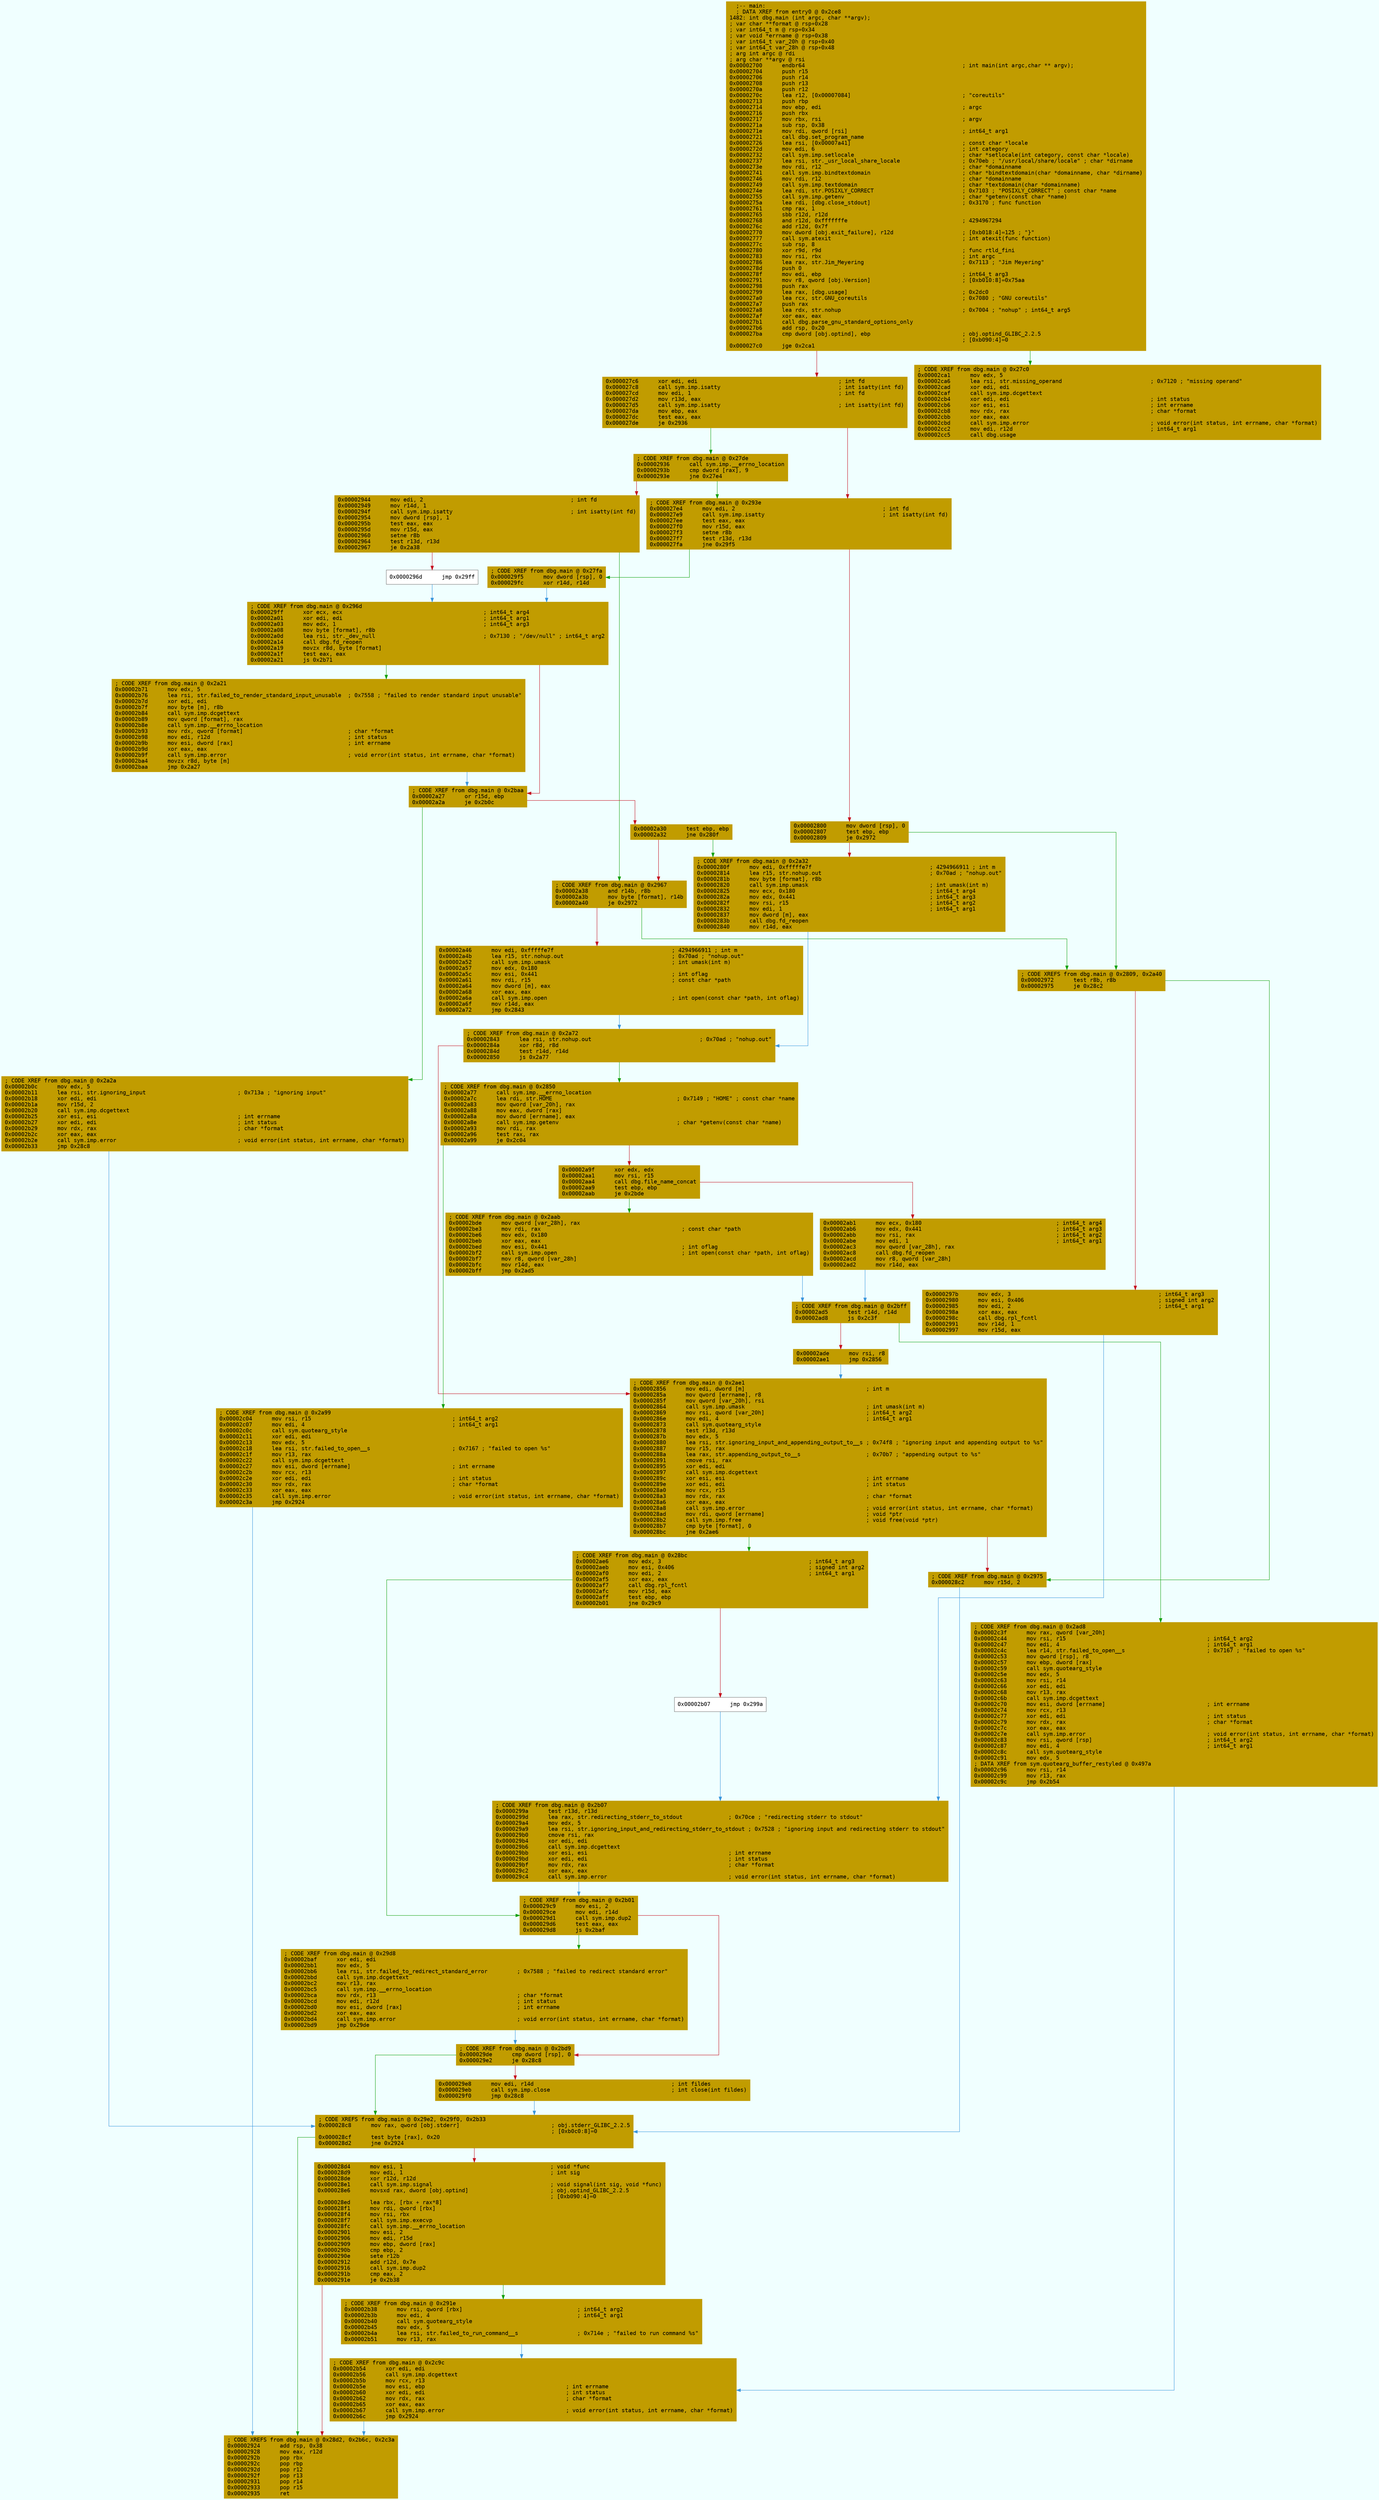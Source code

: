 digraph code {
	graph [bgcolor=azure fontsize=8 fontname="Courier" splines="ortho"];
	node [fillcolor=gray style=filled shape=box];
	edge [arrowhead="normal"];
	"0x00002700" [URL="dbg.main/0x00002700", fillcolor="#c19c00",color="#c19c00", fontname="Courier",label="  ;-- main:\l  ; DATA XREF from entry0 @ 0x2ce8\l1482: int dbg.main (int argc, char **argv);\l; var char **format @ rsp+0x28\l; var int64_t m @ rsp+0x34\l; var void *errname @ rsp+0x38\l; var int64_t var_20h @ rsp+0x40\l; var int64_t var_28h @ rsp+0x48\l; arg int argc @ rdi\l; arg char **argv @ rsi\l0x00002700      endbr64                                                ; int main(int argc,char ** argv);\l0x00002704      push r15\l0x00002706      push r14\l0x00002708      push r13\l0x0000270a      push r12\l0x0000270c      lea r12, [0x00007084]                                  ; \"coreutils\"\l0x00002713      push rbp\l0x00002714      mov ebp, edi                                           ; argc\l0x00002716      push rbx\l0x00002717      mov rbx, rsi                                           ; argv\l0x0000271a      sub rsp, 0x38\l0x0000271e      mov rdi, qword [rsi]                                   ; int64_t arg1\l0x00002721      call dbg.set_program_name\l0x00002726      lea rsi, [0x00007a41]                                  ; const char *locale\l0x0000272d      mov edi, 6                                             ; int category\l0x00002732      call sym.imp.setlocale                                 ; char *setlocale(int category, const char *locale)\l0x00002737      lea rsi, str._usr_local_share_locale                   ; 0x70eb ; \"/usr/local/share/locale\" ; char *dirname\l0x0000273e      mov rdi, r12                                           ; char *domainname\l0x00002741      call sym.imp.bindtextdomain                            ; char *bindtextdomain(char *domainname, char *dirname)\l0x00002746      mov rdi, r12                                           ; char *domainname\l0x00002749      call sym.imp.textdomain                                ; char *textdomain(char *domainname)\l0x0000274e      lea rdi, str.POSIXLY_CORRECT                           ; 0x7103 ; \"POSIXLY_CORRECT\" ; const char *name\l0x00002755      call sym.imp.getenv                                    ; char *getenv(const char *name)\l0x0000275a      lea rdi, [dbg.close_stdout]                            ; 0x3170 ; func function\l0x00002761      cmp rax, 1\l0x00002765      sbb r12d, r12d\l0x00002768      and r12d, 0xfffffffe                                   ; 4294967294\l0x0000276c      add r12d, 0x7f\l0x00002770      mov dword [obj.exit_failure], r12d                     ; [0xb018:4]=125 ; \"}\"\l0x00002777      call sym.atexit                                        ; int atexit(func function)\l0x0000277c      sub rsp, 8\l0x00002780      xor r9d, r9d                                           ; func rtld_fini\l0x00002783      mov rsi, rbx                                           ; int argc\l0x00002786      lea rax, str.Jim_Meyering                              ; 0x7113 ; \"Jim Meyering\"\l0x0000278d      push 0\l0x0000278f      mov edi, ebp                                           ; int64_t arg3\l0x00002791      mov r8, qword [obj.Version]                            ; [0xb010:8]=0x75aa\l0x00002798      push rax\l0x00002799      lea rax, [dbg.usage]                                   ; 0x2dc0\l0x000027a0      lea rcx, str.GNU_coreutils                             ; 0x7080 ; \"GNU coreutils\"\l0x000027a7      push rax\l0x000027a8      lea rdx, str.nohup                                     ; 0x7004 ; \"nohup\" ; int64_t arg5\l0x000027af      xor eax, eax\l0x000027b1      call dbg.parse_gnu_standard_options_only\l0x000027b6      add rsp, 0x20\l0x000027ba      cmp dword [obj.optind], ebp                            ; obj.optind_GLIBC_2.2.5\l                                                                       ; [0xb090:4]=0\l0x000027c0      jge 0x2ca1\l"]
	"0x000027c6" [URL="dbg.main/0x000027c6", fillcolor="#c19c00",color="#c19c00", fontname="Courier",label="0x000027c6      xor edi, edi                                           ; int fd\l0x000027c8      call sym.imp.isatty                                    ; int isatty(int fd)\l0x000027cd      mov edi, 1                                             ; int fd\l0x000027d2      mov r13d, eax\l0x000027d5      call sym.imp.isatty                                    ; int isatty(int fd)\l0x000027da      mov ebp, eax\l0x000027dc      test eax, eax\l0x000027de      je 0x2936\l"]
	"0x000027e4" [URL="dbg.main/0x000027e4", fillcolor="#c19c00",color="#c19c00", fontname="Courier",label="; CODE XREF from dbg.main @ 0x293e\l0x000027e4      mov edi, 2                                             ; int fd\l0x000027e9      call sym.imp.isatty                                    ; int isatty(int fd)\l0x000027ee      test eax, eax\l0x000027f0      mov r15d, eax\l0x000027f3      setne r8b\l0x000027f7      test r13d, r13d\l0x000027fa      jne 0x29f5\l"]
	"0x00002800" [URL="dbg.main/0x00002800", fillcolor="#c19c00",color="#c19c00", fontname="Courier",label="0x00002800      mov dword [rsp], 0\l0x00002807      test ebp, ebp\l0x00002809      je 0x2972\l"]
	"0x0000280f" [URL="dbg.main/0x0000280f", fillcolor="#c19c00",color="#c19c00", fontname="Courier",label="; CODE XREF from dbg.main @ 0x2a32\l0x0000280f      mov edi, 0xfffffe7f                                    ; 4294966911 ; int m\l0x00002814      lea r15, str.nohup.out                                 ; 0x70ad ; \"nohup.out\"\l0x0000281b      mov byte [format], r8b\l0x00002820      call sym.imp.umask                                     ; int umask(int m)\l0x00002825      mov ecx, 0x180                                         ; int64_t arg4\l0x0000282a      mov edx, 0x441                                         ; int64_t arg3\l0x0000282f      mov rsi, r15                                           ; int64_t arg2\l0x00002832      mov edi, 1                                             ; int64_t arg1\l0x00002837      mov dword [m], eax\l0x0000283b      call dbg.fd_reopen\l0x00002840      mov r14d, eax\l"]
	"0x00002843" [URL="dbg.main/0x00002843", fillcolor="#c19c00",color="#c19c00", fontname="Courier",label="; CODE XREF from dbg.main @ 0x2a72\l0x00002843      lea rsi, str.nohup.out                                 ; 0x70ad ; \"nohup.out\"\l0x0000284a      xor r8d, r8d\l0x0000284d      test r14d, r14d\l0x00002850      js 0x2a77\l"]
	"0x00002856" [URL="dbg.main/0x00002856", fillcolor="#c19c00",color="#c19c00", fontname="Courier",label="; CODE XREF from dbg.main @ 0x2ae1\l0x00002856      mov edi, dword [m]                                     ; int m\l0x0000285a      mov qword [errname], r8\l0x0000285f      mov qword [var_20h], rsi\l0x00002864      call sym.imp.umask                                     ; int umask(int m)\l0x00002869      mov rsi, qword [var_20h]                               ; int64_t arg2\l0x0000286e      mov edi, 4                                             ; int64_t arg1\l0x00002873      call sym.quotearg_style\l0x00002878      test r13d, r13d\l0x0000287b      mov edx, 5\l0x00002880      lea rsi, str.ignoring_input_and_appending_output_to__s ; 0x74f8 ; \"ignoring input and appending output to %s\"\l0x00002887      mov r15, rax\l0x0000288a      lea rax, str.appending_output_to__s                    ; 0x70b7 ; \"appending output to %s\"\l0x00002891      cmove rsi, rax\l0x00002895      xor edi, edi\l0x00002897      call sym.imp.dcgettext\l0x0000289c      xor esi, esi                                           ; int errname\l0x0000289e      xor edi, edi                                           ; int status\l0x000028a0      mov rcx, r15\l0x000028a3      mov rdx, rax                                           ; char *format\l0x000028a6      xor eax, eax\l0x000028a8      call sym.imp.error                                     ; void error(int status, int errname, char *format)\l0x000028ad      mov rdi, qword [errname]                               ; void *ptr\l0x000028b2      call sym.imp.free                                      ; void free(void *ptr)\l0x000028b7      cmp byte [format], 0\l0x000028bc      jne 0x2ae6\l"]
	"0x000028c2" [URL="dbg.main/0x000028c2", fillcolor="#c19c00",color="#c19c00", fontname="Courier",label="; CODE XREF from dbg.main @ 0x2975\l0x000028c2      mov r15d, 2\l"]
	"0x000028c8" [URL="dbg.main/0x000028c8", fillcolor="#c19c00",color="#c19c00", fontname="Courier",label="; CODE XREFS from dbg.main @ 0x29e2, 0x29f0, 0x2b33\l0x000028c8      mov rax, qword [obj.stderr]                            ; obj.stderr_GLIBC_2.2.5\l                                                                       ; [0xb0c0:8]=0\l0x000028cf      test byte [rax], 0x20\l0x000028d2      jne 0x2924\l"]
	"0x000028d4" [URL="dbg.main/0x000028d4", fillcolor="#c19c00",color="#c19c00", fontname="Courier",label="0x000028d4      mov esi, 1                                             ; void *func\l0x000028d9      mov edi, 1                                             ; int sig\l0x000028de      xor r12d, r12d\l0x000028e1      call sym.imp.signal                                    ; void signal(int sig, void *func)\l0x000028e6      movsxd rax, dword [obj.optind]                         ; obj.optind_GLIBC_2.2.5\l                                                                       ; [0xb090:4]=0\l0x000028ed      lea rbx, [rbx + rax*8]\l0x000028f1      mov rdi, qword [rbx]\l0x000028f4      mov rsi, rbx\l0x000028f7      call sym.imp.execvp\l0x000028fc      call sym.imp.__errno_location\l0x00002901      mov esi, 2\l0x00002906      mov edi, r15d\l0x00002909      mov ebp, dword [rax]\l0x0000290b      cmp ebp, 2\l0x0000290e      sete r12b\l0x00002912      add r12d, 0x7e\l0x00002916      call sym.imp.dup2\l0x0000291b      cmp eax, 2\l0x0000291e      je 0x2b38\l"]
	"0x00002924" [URL="dbg.main/0x00002924", fillcolor="#c19c00",color="#c19c00", fontname="Courier",label="; CODE XREFS from dbg.main @ 0x28d2, 0x2b6c, 0x2c3a\l0x00002924      add rsp, 0x38\l0x00002928      mov eax, r12d\l0x0000292b      pop rbx\l0x0000292c      pop rbp\l0x0000292d      pop r12\l0x0000292f      pop r13\l0x00002931      pop r14\l0x00002933      pop r15\l0x00002935      ret\l"]
	"0x00002936" [URL="dbg.main/0x00002936", fillcolor="#c19c00",color="#c19c00", fontname="Courier",label="; CODE XREF from dbg.main @ 0x27de\l0x00002936      call sym.imp.__errno_location\l0x0000293b      cmp dword [rax], 9\l0x0000293e      jne 0x27e4\l"]
	"0x00002944" [URL="dbg.main/0x00002944", fillcolor="#c19c00",color="#c19c00", fontname="Courier",label="0x00002944      mov edi, 2                                             ; int fd\l0x00002949      mov r14d, 1\l0x0000294f      call sym.imp.isatty                                    ; int isatty(int fd)\l0x00002954      mov dword [rsp], 1\l0x0000295b      test eax, eax\l0x0000295d      mov r15d, eax\l0x00002960      setne r8b\l0x00002964      test r13d, r13d\l0x00002967      je 0x2a38\l"]
	"0x0000296d" [URL="dbg.main/0x0000296d", fillcolor="white",color="#767676", fontname="Courier",label="0x0000296d      jmp 0x29ff\l"]
	"0x00002972" [URL="dbg.main/0x00002972", fillcolor="#c19c00",color="#c19c00", fontname="Courier",label="; CODE XREFS from dbg.main @ 0x2809, 0x2a40\l0x00002972      test r8b, r8b\l0x00002975      je 0x28c2\l"]
	"0x0000297b" [URL="dbg.main/0x0000297b", fillcolor="#c19c00",color="#c19c00", fontname="Courier",label="0x0000297b      mov edx, 3                                             ; int64_t arg3\l0x00002980      mov esi, 0x406                                         ; signed int arg2\l0x00002985      mov edi, 2                                             ; int64_t arg1\l0x0000298a      xor eax, eax\l0x0000298c      call dbg.rpl_fcntl\l0x00002991      mov r14d, 1\l0x00002997      mov r15d, eax\l"]
	"0x0000299a" [URL="dbg.main/0x0000299a", fillcolor="#c19c00",color="#c19c00", fontname="Courier",label="; CODE XREF from dbg.main @ 0x2b07\l0x0000299a      test r13d, r13d\l0x0000299d      lea rax, str.redirecting_stderr_to_stdout              ; 0x70ce ; \"redirecting stderr to stdout\"\l0x000029a4      mov edx, 5\l0x000029a9      lea rsi, str.ignoring_input_and_redirecting_stderr_to_stdout ; 0x7528 ; \"ignoring input and redirecting stderr to stdout\"\l0x000029b0      cmove rsi, rax\l0x000029b4      xor edi, edi\l0x000029b6      call sym.imp.dcgettext\l0x000029bb      xor esi, esi                                           ; int errname\l0x000029bd      xor edi, edi                                           ; int status\l0x000029bf      mov rdx, rax                                           ; char *format\l0x000029c2      xor eax, eax\l0x000029c4      call sym.imp.error                                     ; void error(int status, int errname, char *format)\l"]
	"0x000029c9" [URL="dbg.main/0x000029c9", fillcolor="#c19c00",color="#c19c00", fontname="Courier",label="; CODE XREF from dbg.main @ 0x2b01\l0x000029c9      mov esi, 2\l0x000029ce      mov edi, r14d\l0x000029d1      call sym.imp.dup2\l0x000029d6      test eax, eax\l0x000029d8      js 0x2baf\l"]
	"0x000029de" [URL="dbg.main/0x000029de", fillcolor="#c19c00",color="#c19c00", fontname="Courier",label="; CODE XREF from dbg.main @ 0x2bd9\l0x000029de      cmp dword [rsp], 0\l0x000029e2      je 0x28c8\l"]
	"0x000029e8" [URL="dbg.main/0x000029e8", fillcolor="#c19c00",color="#c19c00", fontname="Courier",label="0x000029e8      mov edi, r14d                                          ; int fildes\l0x000029eb      call sym.imp.close                                     ; int close(int fildes)\l0x000029f0      jmp 0x28c8\l"]
	"0x000029f5" [URL="dbg.main/0x000029f5", fillcolor="#c19c00",color="#c19c00", fontname="Courier",label="; CODE XREF from dbg.main @ 0x27fa\l0x000029f5      mov dword [rsp], 0\l0x000029fc      xor r14d, r14d\l"]
	"0x000029ff" [URL="dbg.main/0x000029ff", fillcolor="#c19c00",color="#c19c00", fontname="Courier",label="; CODE XREF from dbg.main @ 0x296d\l0x000029ff      xor ecx, ecx                                           ; int64_t arg4\l0x00002a01      xor edi, edi                                           ; int64_t arg1\l0x00002a03      mov edx, 1                                             ; int64_t arg3\l0x00002a08      mov byte [format], r8b\l0x00002a0d      lea rsi, str._dev_null                                 ; 0x7130 ; \"/dev/null\" ; int64_t arg2\l0x00002a14      call dbg.fd_reopen\l0x00002a19      movzx r8d, byte [format]\l0x00002a1f      test eax, eax\l0x00002a21      js 0x2b71\l"]
	"0x00002a27" [URL="dbg.main/0x00002a27", fillcolor="#c19c00",color="#c19c00", fontname="Courier",label="; CODE XREF from dbg.main @ 0x2baa\l0x00002a27      or r15d, ebp\l0x00002a2a      je 0x2b0c\l"]
	"0x00002a30" [URL="dbg.main/0x00002a30", fillcolor="#c19c00",color="#c19c00", fontname="Courier",label="0x00002a30      test ebp, ebp\l0x00002a32      jne 0x280f\l"]
	"0x00002a38" [URL="dbg.main/0x00002a38", fillcolor="#c19c00",color="#c19c00", fontname="Courier",label="; CODE XREF from dbg.main @ 0x2967\l0x00002a38      and r14b, r8b\l0x00002a3b      mov byte [format], r14b\l0x00002a40      je 0x2972\l"]
	"0x00002a46" [URL="dbg.main/0x00002a46", fillcolor="#c19c00",color="#c19c00", fontname="Courier",label="0x00002a46      mov edi, 0xfffffe7f                                    ; 4294966911 ; int m\l0x00002a4b      lea r15, str.nohup.out                                 ; 0x70ad ; \"nohup.out\"\l0x00002a52      call sym.imp.umask                                     ; int umask(int m)\l0x00002a57      mov edx, 0x180\l0x00002a5c      mov esi, 0x441                                         ; int oflag\l0x00002a61      mov rdi, r15                                           ; const char *path\l0x00002a64      mov dword [m], eax\l0x00002a68      xor eax, eax\l0x00002a6a      call sym.imp.open                                      ; int open(const char *path, int oflag)\l0x00002a6f      mov r14d, eax\l0x00002a72      jmp 0x2843\l"]
	"0x00002a77" [URL="dbg.main/0x00002a77", fillcolor="#c19c00",color="#c19c00", fontname="Courier",label="; CODE XREF from dbg.main @ 0x2850\l0x00002a77      call sym.imp.__errno_location\l0x00002a7c      lea rdi, str.HOME                                      ; 0x7149 ; \"HOME\" ; const char *name\l0x00002a83      mov qword [var_20h], rax\l0x00002a88      mov eax, dword [rax]\l0x00002a8a      mov dword [errname], eax\l0x00002a8e      call sym.imp.getenv                                    ; char *getenv(const char *name)\l0x00002a93      mov rdi, rax\l0x00002a96      test rax, rax\l0x00002a99      je 0x2c04\l"]
	"0x00002a9f" [URL="dbg.main/0x00002a9f", fillcolor="#c19c00",color="#c19c00", fontname="Courier",label="0x00002a9f      xor edx, edx\l0x00002aa1      mov rsi, r15\l0x00002aa4      call dbg.file_name_concat\l0x00002aa9      test ebp, ebp\l0x00002aab      je 0x2bde\l"]
	"0x00002ab1" [URL="dbg.main/0x00002ab1", fillcolor="#c19c00",color="#c19c00", fontname="Courier",label="0x00002ab1      mov ecx, 0x180                                         ; int64_t arg4\l0x00002ab6      mov edx, 0x441                                         ; int64_t arg3\l0x00002abb      mov rsi, rax                                           ; int64_t arg2\l0x00002abe      mov edi, 1                                             ; int64_t arg1\l0x00002ac3      mov qword [var_28h], rax\l0x00002ac8      call dbg.fd_reopen\l0x00002acd      mov r8, qword [var_28h]\l0x00002ad2      mov r14d, eax\l"]
	"0x00002ad5" [URL="dbg.main/0x00002ad5", fillcolor="#c19c00",color="#c19c00", fontname="Courier",label="; CODE XREF from dbg.main @ 0x2bff\l0x00002ad5      test r14d, r14d\l0x00002ad8      js 0x2c3f\l"]
	"0x00002ade" [URL="dbg.main/0x00002ade", fillcolor="#c19c00",color="#c19c00", fontname="Courier",label="0x00002ade      mov rsi, r8\l0x00002ae1      jmp 0x2856\l"]
	"0x00002ae6" [URL="dbg.main/0x00002ae6", fillcolor="#c19c00",color="#c19c00", fontname="Courier",label="; CODE XREF from dbg.main @ 0x28bc\l0x00002ae6      mov edx, 3                                             ; int64_t arg3\l0x00002aeb      mov esi, 0x406                                         ; signed int arg2\l0x00002af0      mov edi, 2                                             ; int64_t arg1\l0x00002af5      xor eax, eax\l0x00002af7      call dbg.rpl_fcntl\l0x00002afc      mov r15d, eax\l0x00002aff      test ebp, ebp\l0x00002b01      jne 0x29c9\l"]
	"0x00002b07" [URL="dbg.main/0x00002b07", fillcolor="white",color="#767676", fontname="Courier",label="0x00002b07      jmp 0x299a\l"]
	"0x00002b0c" [URL="dbg.main/0x00002b0c", fillcolor="#c19c00",color="#c19c00", fontname="Courier",label="; CODE XREF from dbg.main @ 0x2a2a\l0x00002b0c      mov edx, 5\l0x00002b11      lea rsi, str.ignoring_input                            ; 0x713a ; \"ignoring input\"\l0x00002b18      xor edi, edi\l0x00002b1a      mov r15d, 2\l0x00002b20      call sym.imp.dcgettext\l0x00002b25      xor esi, esi                                           ; int errname\l0x00002b27      xor edi, edi                                           ; int status\l0x00002b29      mov rdx, rax                                           ; char *format\l0x00002b2c      xor eax, eax\l0x00002b2e      call sym.imp.error                                     ; void error(int status, int errname, char *format)\l0x00002b33      jmp 0x28c8\l"]
	"0x00002b38" [URL="dbg.main/0x00002b38", fillcolor="#c19c00",color="#c19c00", fontname="Courier",label="; CODE XREF from dbg.main @ 0x291e\l0x00002b38      mov rsi, qword [rbx]                                   ; int64_t arg2\l0x00002b3b      mov edi, 4                                             ; int64_t arg1\l0x00002b40      call sym.quotearg_style\l0x00002b45      mov edx, 5\l0x00002b4a      lea rsi, str.failed_to_run_command__s                  ; 0x714e ; \"failed to run command %s\"\l0x00002b51      mov r13, rax\l"]
	"0x00002b54" [URL="dbg.main/0x00002b54", fillcolor="#c19c00",color="#c19c00", fontname="Courier",label="; CODE XREF from dbg.main @ 0x2c9c\l0x00002b54      xor edi, edi\l0x00002b56      call sym.imp.dcgettext\l0x00002b5b      mov rcx, r13\l0x00002b5e      mov esi, ebp                                           ; int errname\l0x00002b60      xor edi, edi                                           ; int status\l0x00002b62      mov rdx, rax                                           ; char *format\l0x00002b65      xor eax, eax\l0x00002b67      call sym.imp.error                                     ; void error(int status, int errname, char *format)\l0x00002b6c      jmp 0x2924\l"]
	"0x00002b71" [URL="dbg.main/0x00002b71", fillcolor="#c19c00",color="#c19c00", fontname="Courier",label="; CODE XREF from dbg.main @ 0x2a21\l0x00002b71      mov edx, 5\l0x00002b76      lea rsi, str.failed_to_render_standard_input_unusable  ; 0x7558 ; \"failed to render standard input unusable\"\l0x00002b7d      xor edi, edi\l0x00002b7f      mov byte [m], r8b\l0x00002b84      call sym.imp.dcgettext\l0x00002b89      mov qword [format], rax\l0x00002b8e      call sym.imp.__errno_location\l0x00002b93      mov rdx, qword [format]                                ; char *format\l0x00002b98      mov edi, r12d                                          ; int status\l0x00002b9b      mov esi, dword [rax]                                   ; int errname\l0x00002b9d      xor eax, eax\l0x00002b9f      call sym.imp.error                                     ; void error(int status, int errname, char *format)\l0x00002ba4      movzx r8d, byte [m]\l0x00002baa      jmp 0x2a27\l"]
	"0x00002baf" [URL="dbg.main/0x00002baf", fillcolor="#c19c00",color="#c19c00", fontname="Courier",label="; CODE XREF from dbg.main @ 0x29d8\l0x00002baf      xor edi, edi\l0x00002bb1      mov edx, 5\l0x00002bb6      lea rsi, str.failed_to_redirect_standard_error         ; 0x7588 ; \"failed to redirect standard error\"\l0x00002bbd      call sym.imp.dcgettext\l0x00002bc2      mov r13, rax\l0x00002bc5      call sym.imp.__errno_location\l0x00002bca      mov rdx, r13                                           ; char *format\l0x00002bcd      mov edi, r12d                                          ; int status\l0x00002bd0      mov esi, dword [rax]                                   ; int errname\l0x00002bd2      xor eax, eax\l0x00002bd4      call sym.imp.error                                     ; void error(int status, int errname, char *format)\l0x00002bd9      jmp 0x29de\l"]
	"0x00002bde" [URL="dbg.main/0x00002bde", fillcolor="#c19c00",color="#c19c00", fontname="Courier",label="; CODE XREF from dbg.main @ 0x2aab\l0x00002bde      mov qword [var_28h], rax\l0x00002be3      mov rdi, rax                                           ; const char *path\l0x00002be6      mov edx, 0x180\l0x00002beb      xor eax, eax\l0x00002bed      mov esi, 0x441                                         ; int oflag\l0x00002bf2      call sym.imp.open                                      ; int open(const char *path, int oflag)\l0x00002bf7      mov r8, qword [var_28h]\l0x00002bfc      mov r14d, eax\l0x00002bff      jmp 0x2ad5\l"]
	"0x00002c04" [URL="dbg.main/0x00002c04", fillcolor="#c19c00",color="#c19c00", fontname="Courier",label="; CODE XREF from dbg.main @ 0x2a99\l0x00002c04      mov rsi, r15                                           ; int64_t arg2\l0x00002c07      mov edi, 4                                             ; int64_t arg1\l0x00002c0c      call sym.quotearg_style\l0x00002c11      xor edi, edi\l0x00002c13      mov edx, 5\l0x00002c18      lea rsi, str.failed_to_open__s                         ; 0x7167 ; \"failed to open %s\"\l0x00002c1f      mov r13, rax\l0x00002c22      call sym.imp.dcgettext\l0x00002c27      mov esi, dword [errname]                               ; int errname\l0x00002c2b      mov rcx, r13\l0x00002c2e      xor edi, edi                                           ; int status\l0x00002c30      mov rdx, rax                                           ; char *format\l0x00002c33      xor eax, eax\l0x00002c35      call sym.imp.error                                     ; void error(int status, int errname, char *format)\l0x00002c3a      jmp 0x2924\l"]
	"0x00002c3f" [URL="dbg.main/0x00002c3f", fillcolor="#c19c00",color="#c19c00", fontname="Courier",label="; CODE XREF from dbg.main @ 0x2ad8\l0x00002c3f      mov rax, qword [var_20h]\l0x00002c44      mov rsi, r15                                           ; int64_t arg2\l0x00002c47      mov edi, 4                                             ; int64_t arg1\l0x00002c4c      lea r14, str.failed_to_open__s                         ; 0x7167 ; \"failed to open %s\"\l0x00002c53      mov qword [rsp], r8\l0x00002c57      mov ebp, dword [rax]\l0x00002c59      call sym.quotearg_style\l0x00002c5e      mov edx, 5\l0x00002c63      mov rsi, r14\l0x00002c66      xor edi, edi\l0x00002c68      mov r13, rax\l0x00002c6b      call sym.imp.dcgettext\l0x00002c70      mov esi, dword [errname]                               ; int errname\l0x00002c74      mov rcx, r13\l0x00002c77      xor edi, edi                                           ; int status\l0x00002c79      mov rdx, rax                                           ; char *format\l0x00002c7c      xor eax, eax\l0x00002c7e      call sym.imp.error                                     ; void error(int status, int errname, char *format)\l0x00002c83      mov rsi, qword [rsp]                                   ; int64_t arg2\l0x00002c87      mov edi, 4                                             ; int64_t arg1\l0x00002c8c      call sym.quotearg_style\l0x00002c91      mov edx, 5\l; DATA XREF from sym.quotearg_buffer_restyled @ 0x497a\l0x00002c96      mov rsi, r14\l0x00002c99      mov r13, rax\l0x00002c9c      jmp 0x2b54\l"]
	"0x00002ca1" [URL="dbg.main/0x00002ca1", fillcolor="#c19c00",color="#c19c00", fontname="Courier",label="; CODE XREF from dbg.main @ 0x27c0\l0x00002ca1      mov edx, 5\l0x00002ca6      lea rsi, str.missing_operand                           ; 0x7120 ; \"missing operand\"\l0x00002cad      xor edi, edi\l0x00002caf      call sym.imp.dcgettext\l0x00002cb4      xor edi, edi                                           ; int status\l0x00002cb6      xor esi, esi                                           ; int errname\l0x00002cb8      mov rdx, rax                                           ; char *format\l0x00002cbb      xor eax, eax\l0x00002cbd      call sym.imp.error                                     ; void error(int status, int errname, char *format)\l0x00002cc2      mov edi, r12d                                          ; int64_t arg1\l0x00002cc5      call dbg.usage\l"]
        "0x00002700" -> "0x00002ca1" [color="#13a10e"];
        "0x00002700" -> "0x000027c6" [color="#c50f1f"];
        "0x000027c6" -> "0x00002936" [color="#13a10e"];
        "0x000027c6" -> "0x000027e4" [color="#c50f1f"];
        "0x000027e4" -> "0x000029f5" [color="#13a10e"];
        "0x000027e4" -> "0x00002800" [color="#c50f1f"];
        "0x00002800" -> "0x00002972" [color="#13a10e"];
        "0x00002800" -> "0x0000280f" [color="#c50f1f"];
        "0x0000280f" -> "0x00002843" [color="#3a96dd"];
        "0x00002843" -> "0x00002a77" [color="#13a10e"];
        "0x00002843" -> "0x00002856" [color="#c50f1f"];
        "0x00002856" -> "0x00002ae6" [color="#13a10e"];
        "0x00002856" -> "0x000028c2" [color="#c50f1f"];
        "0x000028c2" -> "0x000028c8" [color="#3a96dd"];
        "0x000028c8" -> "0x00002924" [color="#13a10e"];
        "0x000028c8" -> "0x000028d4" [color="#c50f1f"];
        "0x000028d4" -> "0x00002b38" [color="#13a10e"];
        "0x000028d4" -> "0x00002924" [color="#c50f1f"];
        "0x00002936" -> "0x000027e4" [color="#13a10e"];
        "0x00002936" -> "0x00002944" [color="#c50f1f"];
        "0x00002944" -> "0x00002a38" [color="#13a10e"];
        "0x00002944" -> "0x0000296d" [color="#c50f1f"];
        "0x0000296d" -> "0x000029ff" [color="#3a96dd"];
        "0x00002972" -> "0x000028c2" [color="#13a10e"];
        "0x00002972" -> "0x0000297b" [color="#c50f1f"];
        "0x0000297b" -> "0x0000299a" [color="#3a96dd"];
        "0x0000299a" -> "0x000029c9" [color="#3a96dd"];
        "0x000029c9" -> "0x00002baf" [color="#13a10e"];
        "0x000029c9" -> "0x000029de" [color="#c50f1f"];
        "0x000029de" -> "0x000028c8" [color="#13a10e"];
        "0x000029de" -> "0x000029e8" [color="#c50f1f"];
        "0x000029e8" -> "0x000028c8" [color="#3a96dd"];
        "0x000029f5" -> "0x000029ff" [color="#3a96dd"];
        "0x000029ff" -> "0x00002b71" [color="#13a10e"];
        "0x000029ff" -> "0x00002a27" [color="#c50f1f"];
        "0x00002a27" -> "0x00002b0c" [color="#13a10e"];
        "0x00002a27" -> "0x00002a30" [color="#c50f1f"];
        "0x00002a30" -> "0x0000280f" [color="#13a10e"];
        "0x00002a30" -> "0x00002a38" [color="#c50f1f"];
        "0x00002a38" -> "0x00002972" [color="#13a10e"];
        "0x00002a38" -> "0x00002a46" [color="#c50f1f"];
        "0x00002a46" -> "0x00002843" [color="#3a96dd"];
        "0x00002a77" -> "0x00002c04" [color="#13a10e"];
        "0x00002a77" -> "0x00002a9f" [color="#c50f1f"];
        "0x00002a9f" -> "0x00002bde" [color="#13a10e"];
        "0x00002a9f" -> "0x00002ab1" [color="#c50f1f"];
        "0x00002ab1" -> "0x00002ad5" [color="#3a96dd"];
        "0x00002ad5" -> "0x00002c3f" [color="#13a10e"];
        "0x00002ad5" -> "0x00002ade" [color="#c50f1f"];
        "0x00002ade" -> "0x00002856" [color="#3a96dd"];
        "0x00002ae6" -> "0x000029c9" [color="#13a10e"];
        "0x00002ae6" -> "0x00002b07" [color="#c50f1f"];
        "0x00002b07" -> "0x0000299a" [color="#3a96dd"];
        "0x00002b0c" -> "0x000028c8" [color="#3a96dd"];
        "0x00002b38" -> "0x00002b54" [color="#3a96dd"];
        "0x00002b54" -> "0x00002924" [color="#3a96dd"];
        "0x00002b71" -> "0x00002a27" [color="#3a96dd"];
        "0x00002baf" -> "0x000029de" [color="#3a96dd"];
        "0x00002bde" -> "0x00002ad5" [color="#3a96dd"];
        "0x00002c04" -> "0x00002924" [color="#3a96dd"];
        "0x00002c3f" -> "0x00002b54" [color="#3a96dd"];
}
